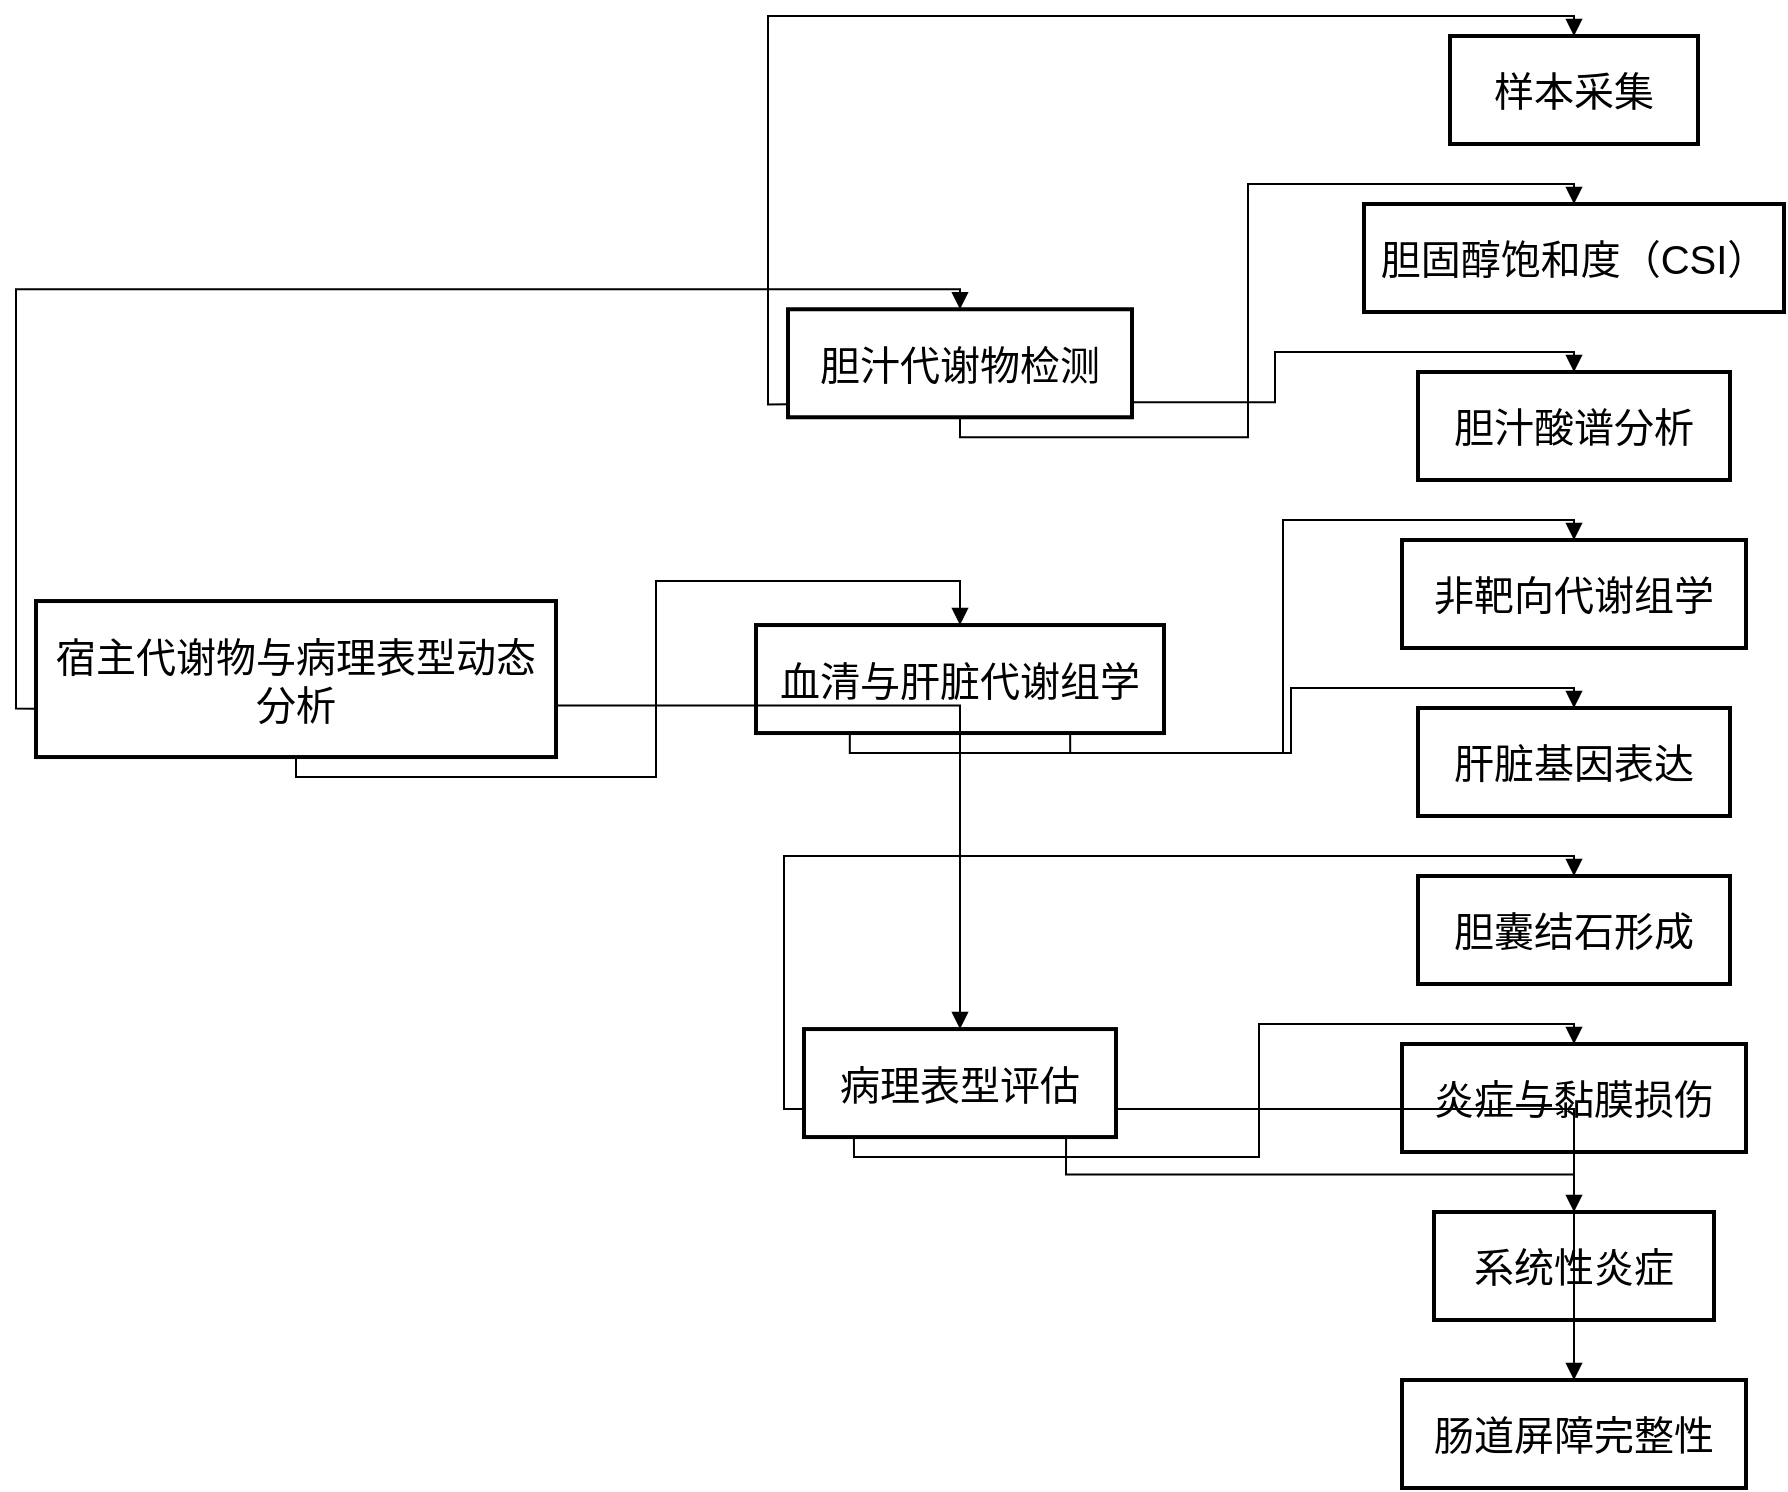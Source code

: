 <mxfile version="26.2.14">
  <diagram id="C5RBs43oDa-KdzZeNtuy" name="Page-1">
    <mxGraphModel dx="2245" dy="1931" grid="1" gridSize="10" guides="1" tooltips="1" connect="1" arrows="1" fold="1" page="1" pageScale="1" pageWidth="827" pageHeight="1169" math="0" shadow="0">
      <root>
        <mxCell id="WIyWlLk6GJQsqaUBKTNV-0" />
        <mxCell id="WIyWlLk6GJQsqaUBKTNV-1" parent="WIyWlLk6GJQsqaUBKTNV-0" />
        <mxCell id="ZpHfM1MKlGrj6K8MIZSY-50" value="宿主代谢物与病理表型动态分析" style="whiteSpace=wrap;strokeWidth=2;fontSize=20;" parent="WIyWlLk6GJQsqaUBKTNV-1" vertex="1">
          <mxGeometry y="282.519" width="260" height="78" as="geometry" />
        </mxCell>
        <mxCell id="ZpHfM1MKlGrj6K8MIZSY-51" value="胆汁代谢物检测" style="whiteSpace=wrap;strokeWidth=2;fontSize=20;" parent="WIyWlLk6GJQsqaUBKTNV-1" vertex="1">
          <mxGeometry x="376" y="136.63" width="172" height="54" as="geometry" />
        </mxCell>
        <mxCell id="ZpHfM1MKlGrj6K8MIZSY-52" value="血清与肝脏代谢组学" style="whiteSpace=wrap;strokeWidth=2;fontSize=20;" parent="WIyWlLk6GJQsqaUBKTNV-1" vertex="1">
          <mxGeometry x="360" y="294.519" width="204" height="54" as="geometry" />
        </mxCell>
        <mxCell id="ZpHfM1MKlGrj6K8MIZSY-53" value="病理表型评估" style="whiteSpace=wrap;strokeWidth=2;fontSize=20;" parent="WIyWlLk6GJQsqaUBKTNV-1" vertex="1">
          <mxGeometry x="384" y="496.533" width="156" height="54" as="geometry" />
        </mxCell>
        <mxCell id="ZpHfM1MKlGrj6K8MIZSY-54" value="样本采集" style="whiteSpace=wrap;strokeWidth=2;fontSize=20;" parent="WIyWlLk6GJQsqaUBKTNV-1" vertex="1">
          <mxGeometry x="707" width="124" height="54" as="geometry" />
        </mxCell>
        <mxCell id="ZpHfM1MKlGrj6K8MIZSY-55" value="胆固醇饱和度（CSI）" style="whiteSpace=wrap;strokeWidth=2;fontSize=20;" parent="WIyWlLk6GJQsqaUBKTNV-1" vertex="1">
          <mxGeometry x="664" y="84" width="210" height="54" as="geometry" />
        </mxCell>
        <mxCell id="ZpHfM1MKlGrj6K8MIZSY-56" value="胆汁酸谱分析" style="whiteSpace=wrap;strokeWidth=2;fontSize=20;" parent="WIyWlLk6GJQsqaUBKTNV-1" vertex="1">
          <mxGeometry x="691" y="168" width="156" height="54" as="geometry" />
        </mxCell>
        <mxCell id="ZpHfM1MKlGrj6K8MIZSY-57" value="非靶向代谢组学" style="whiteSpace=wrap;strokeWidth=2;fontSize=20;" parent="WIyWlLk6GJQsqaUBKTNV-1" vertex="1">
          <mxGeometry x="683" y="252" width="172" height="54" as="geometry" />
        </mxCell>
        <mxCell id="ZpHfM1MKlGrj6K8MIZSY-58" value="肝脏基因表达" style="whiteSpace=wrap;strokeWidth=2;fontSize=20;" parent="WIyWlLk6GJQsqaUBKTNV-1" vertex="1">
          <mxGeometry x="691" y="336" width="156" height="54" as="geometry" />
        </mxCell>
        <mxCell id="ZpHfM1MKlGrj6K8MIZSY-59" value="胆囊结石形成" style="whiteSpace=wrap;strokeWidth=2;fontSize=20;" parent="WIyWlLk6GJQsqaUBKTNV-1" vertex="1">
          <mxGeometry x="691" y="420" width="156" height="54" as="geometry" />
        </mxCell>
        <mxCell id="ZpHfM1MKlGrj6K8MIZSY-60" value="炎症与黏膜损伤" style="whiteSpace=wrap;strokeWidth=2;fontSize=20;" parent="WIyWlLk6GJQsqaUBKTNV-1" vertex="1">
          <mxGeometry x="683" y="504" width="172" height="54" as="geometry" />
        </mxCell>
        <mxCell id="ZpHfM1MKlGrj6K8MIZSY-61" value="系统性炎症" style="whiteSpace=wrap;strokeWidth=2;fontSize=20;" parent="WIyWlLk6GJQsqaUBKTNV-1" vertex="1">
          <mxGeometry x="699" y="588" width="140" height="54" as="geometry" />
        </mxCell>
        <mxCell id="ZpHfM1MKlGrj6K8MIZSY-62" value="肠道屏障完整性" style="whiteSpace=wrap;strokeWidth=2;fontSize=20;" parent="WIyWlLk6GJQsqaUBKTNV-1" vertex="1">
          <mxGeometry x="683" y="672" width="172" height="54" as="geometry" />
        </mxCell>
        <mxCell id="ZpHfM1MKlGrj6K8MIZSY-63" value="" style="startArrow=none;endArrow=block;exitX=0;exitY=0.69;entryX=0.5;entryY=0;rounded=0;orthogonal=1;fontSize=20;edgeStyle=orthogonalEdgeStyle;elbow=vertical;strokeWidth=1;" parent="WIyWlLk6GJQsqaUBKTNV-1" source="ZpHfM1MKlGrj6K8MIZSY-50" target="ZpHfM1MKlGrj6K8MIZSY-51" edge="1">
          <mxGeometry relative="1" as="geometry" />
        </mxCell>
        <mxCell id="ZpHfM1MKlGrj6K8MIZSY-64" value="" style="startArrow=none;endArrow=block;exitX=0.5;exitY=1;entryX=0.5;entryY=0;rounded=0;orthogonal=1;fontSize=20;edgeStyle=orthogonalEdgeStyle;elbow=vertical;strokeWidth=1;" parent="WIyWlLk6GJQsqaUBKTNV-1" source="ZpHfM1MKlGrj6K8MIZSY-50" target="ZpHfM1MKlGrj6K8MIZSY-52" edge="1">
          <mxGeometry relative="1" as="geometry" />
        </mxCell>
        <mxCell id="ZpHfM1MKlGrj6K8MIZSY-65" value="" style="startArrow=none;endArrow=block;exitX=1;exitY=0.67;entryX=0.5;entryY=0;rounded=0;orthogonal=1;fontSize=20;edgeStyle=orthogonalEdgeStyle;elbow=vertical;strokeWidth=1;" parent="WIyWlLk6GJQsqaUBKTNV-1" source="ZpHfM1MKlGrj6K8MIZSY-50" target="ZpHfM1MKlGrj6K8MIZSY-53" edge="1">
          <mxGeometry relative="1" as="geometry" />
        </mxCell>
        <mxCell id="ZpHfM1MKlGrj6K8MIZSY-66" value="" style="startArrow=none;endArrow=block;exitX=0;exitY=0.88;entryX=0.5;entryY=0;rounded=0;orthogonal=1;fontSize=20;edgeStyle=orthogonalEdgeStyle;elbow=vertical;strokeWidth=1;" parent="WIyWlLk6GJQsqaUBKTNV-1" source="ZpHfM1MKlGrj6K8MIZSY-51" target="ZpHfM1MKlGrj6K8MIZSY-54" edge="1">
          <mxGeometry relative="1" as="geometry" />
        </mxCell>
        <mxCell id="ZpHfM1MKlGrj6K8MIZSY-67" value="" style="startArrow=none;endArrow=block;exitX=0.5;exitY=1;entryX=0.5;entryY=0;rounded=0;orthogonal=1;fontSize=20;edgeStyle=orthogonalEdgeStyle;elbow=vertical;strokeWidth=1;" parent="WIyWlLk6GJQsqaUBKTNV-1" source="ZpHfM1MKlGrj6K8MIZSY-51" target="ZpHfM1MKlGrj6K8MIZSY-55" edge="1">
          <mxGeometry relative="1" as="geometry" />
        </mxCell>
        <mxCell id="ZpHfM1MKlGrj6K8MIZSY-68" value="" style="startArrow=none;endArrow=block;exitX=1;exitY=0.86;entryX=0.5;entryY=0;rounded=0;orthogonal=1;fontSize=20;edgeStyle=orthogonalEdgeStyle;elbow=vertical;strokeWidth=1;" parent="WIyWlLk6GJQsqaUBKTNV-1" source="ZpHfM1MKlGrj6K8MIZSY-51" target="ZpHfM1MKlGrj6K8MIZSY-56" edge="1">
          <mxGeometry relative="1" as="geometry" />
        </mxCell>
        <mxCell id="ZpHfM1MKlGrj6K8MIZSY-69" value="" style="startArrow=none;endArrow=block;exitX=0.23;exitY=1;entryX=0.5;entryY=0;rounded=0;orthogonal=1;fontSize=20;edgeStyle=orthogonalEdgeStyle;elbow=vertical;strokeWidth=1;" parent="WIyWlLk6GJQsqaUBKTNV-1" source="ZpHfM1MKlGrj6K8MIZSY-52" target="ZpHfM1MKlGrj6K8MIZSY-57" edge="1">
          <mxGeometry relative="1" as="geometry" />
        </mxCell>
        <mxCell id="ZpHfM1MKlGrj6K8MIZSY-70" value="" style="startArrow=none;endArrow=block;exitX=0.77;exitY=1;entryX=0.5;entryY=0;rounded=0;orthogonal=1;fontSize=20;edgeStyle=orthogonalEdgeStyle;elbow=vertical;strokeWidth=1;" parent="WIyWlLk6GJQsqaUBKTNV-1" source="ZpHfM1MKlGrj6K8MIZSY-52" target="ZpHfM1MKlGrj6K8MIZSY-58" edge="1">
          <mxGeometry relative="1" as="geometry" />
        </mxCell>
        <mxCell id="ZpHfM1MKlGrj6K8MIZSY-71" value="" style="startArrow=none;endArrow=block;exitX=0;exitY=0.74;entryX=0.5;entryY=0;rounded=0;orthogonal=1;fontSize=20;edgeStyle=orthogonalEdgeStyle;elbow=vertical;strokeWidth=1;" parent="WIyWlLk6GJQsqaUBKTNV-1" source="ZpHfM1MKlGrj6K8MIZSY-53" target="ZpHfM1MKlGrj6K8MIZSY-59" edge="1">
          <mxGeometry relative="1" as="geometry" />
        </mxCell>
        <mxCell id="ZpHfM1MKlGrj6K8MIZSY-72" value="" style="startArrow=none;endArrow=block;exitX=0.16;exitY=1;entryX=0.5;entryY=0;rounded=0;orthogonal=1;fontSize=20;edgeStyle=orthogonalEdgeStyle;elbow=vertical;strokeWidth=1;" parent="WIyWlLk6GJQsqaUBKTNV-1" source="ZpHfM1MKlGrj6K8MIZSY-53" target="ZpHfM1MKlGrj6K8MIZSY-60" edge="1">
          <mxGeometry relative="1" as="geometry" />
        </mxCell>
        <mxCell id="ZpHfM1MKlGrj6K8MIZSY-73" value="" style="startArrow=none;endArrow=block;exitX=0.84;exitY=1;entryX=0.5;entryY=0;rounded=0;orthogonal=1;fontSize=20;edgeStyle=orthogonalEdgeStyle;elbow=vertical;strokeWidth=1;" parent="WIyWlLk6GJQsqaUBKTNV-1" source="ZpHfM1MKlGrj6K8MIZSY-53" target="ZpHfM1MKlGrj6K8MIZSY-61" edge="1">
          <mxGeometry relative="1" as="geometry" />
        </mxCell>
        <mxCell id="ZpHfM1MKlGrj6K8MIZSY-74" value="" style="startArrow=none;endArrow=block;exitX=1;exitY=0.74;entryX=0.5;entryY=0;rounded=0;orthogonal=1;fontSize=20;edgeStyle=orthogonalEdgeStyle;elbow=vertical;strokeWidth=1;" parent="WIyWlLk6GJQsqaUBKTNV-1" source="ZpHfM1MKlGrj6K8MIZSY-53" target="ZpHfM1MKlGrj6K8MIZSY-62" edge="1">
          <mxGeometry relative="1" as="geometry" />
        </mxCell>
      </root>
    </mxGraphModel>
  </diagram>
</mxfile>
